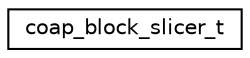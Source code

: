 digraph "Graphical Class Hierarchy"
{
 // LATEX_PDF_SIZE
  edge [fontname="Helvetica",fontsize="10",labelfontname="Helvetica",labelfontsize="10"];
  node [fontname="Helvetica",fontsize="10",shape=record];
  rankdir="LR";
  Node0 [label="coap_block_slicer_t",height=0.2,width=0.4,color="black", fillcolor="white", style="filled",URL="$structcoap__block__slicer__t.html",tooltip="Blockwise transfer helper struct."];
}
